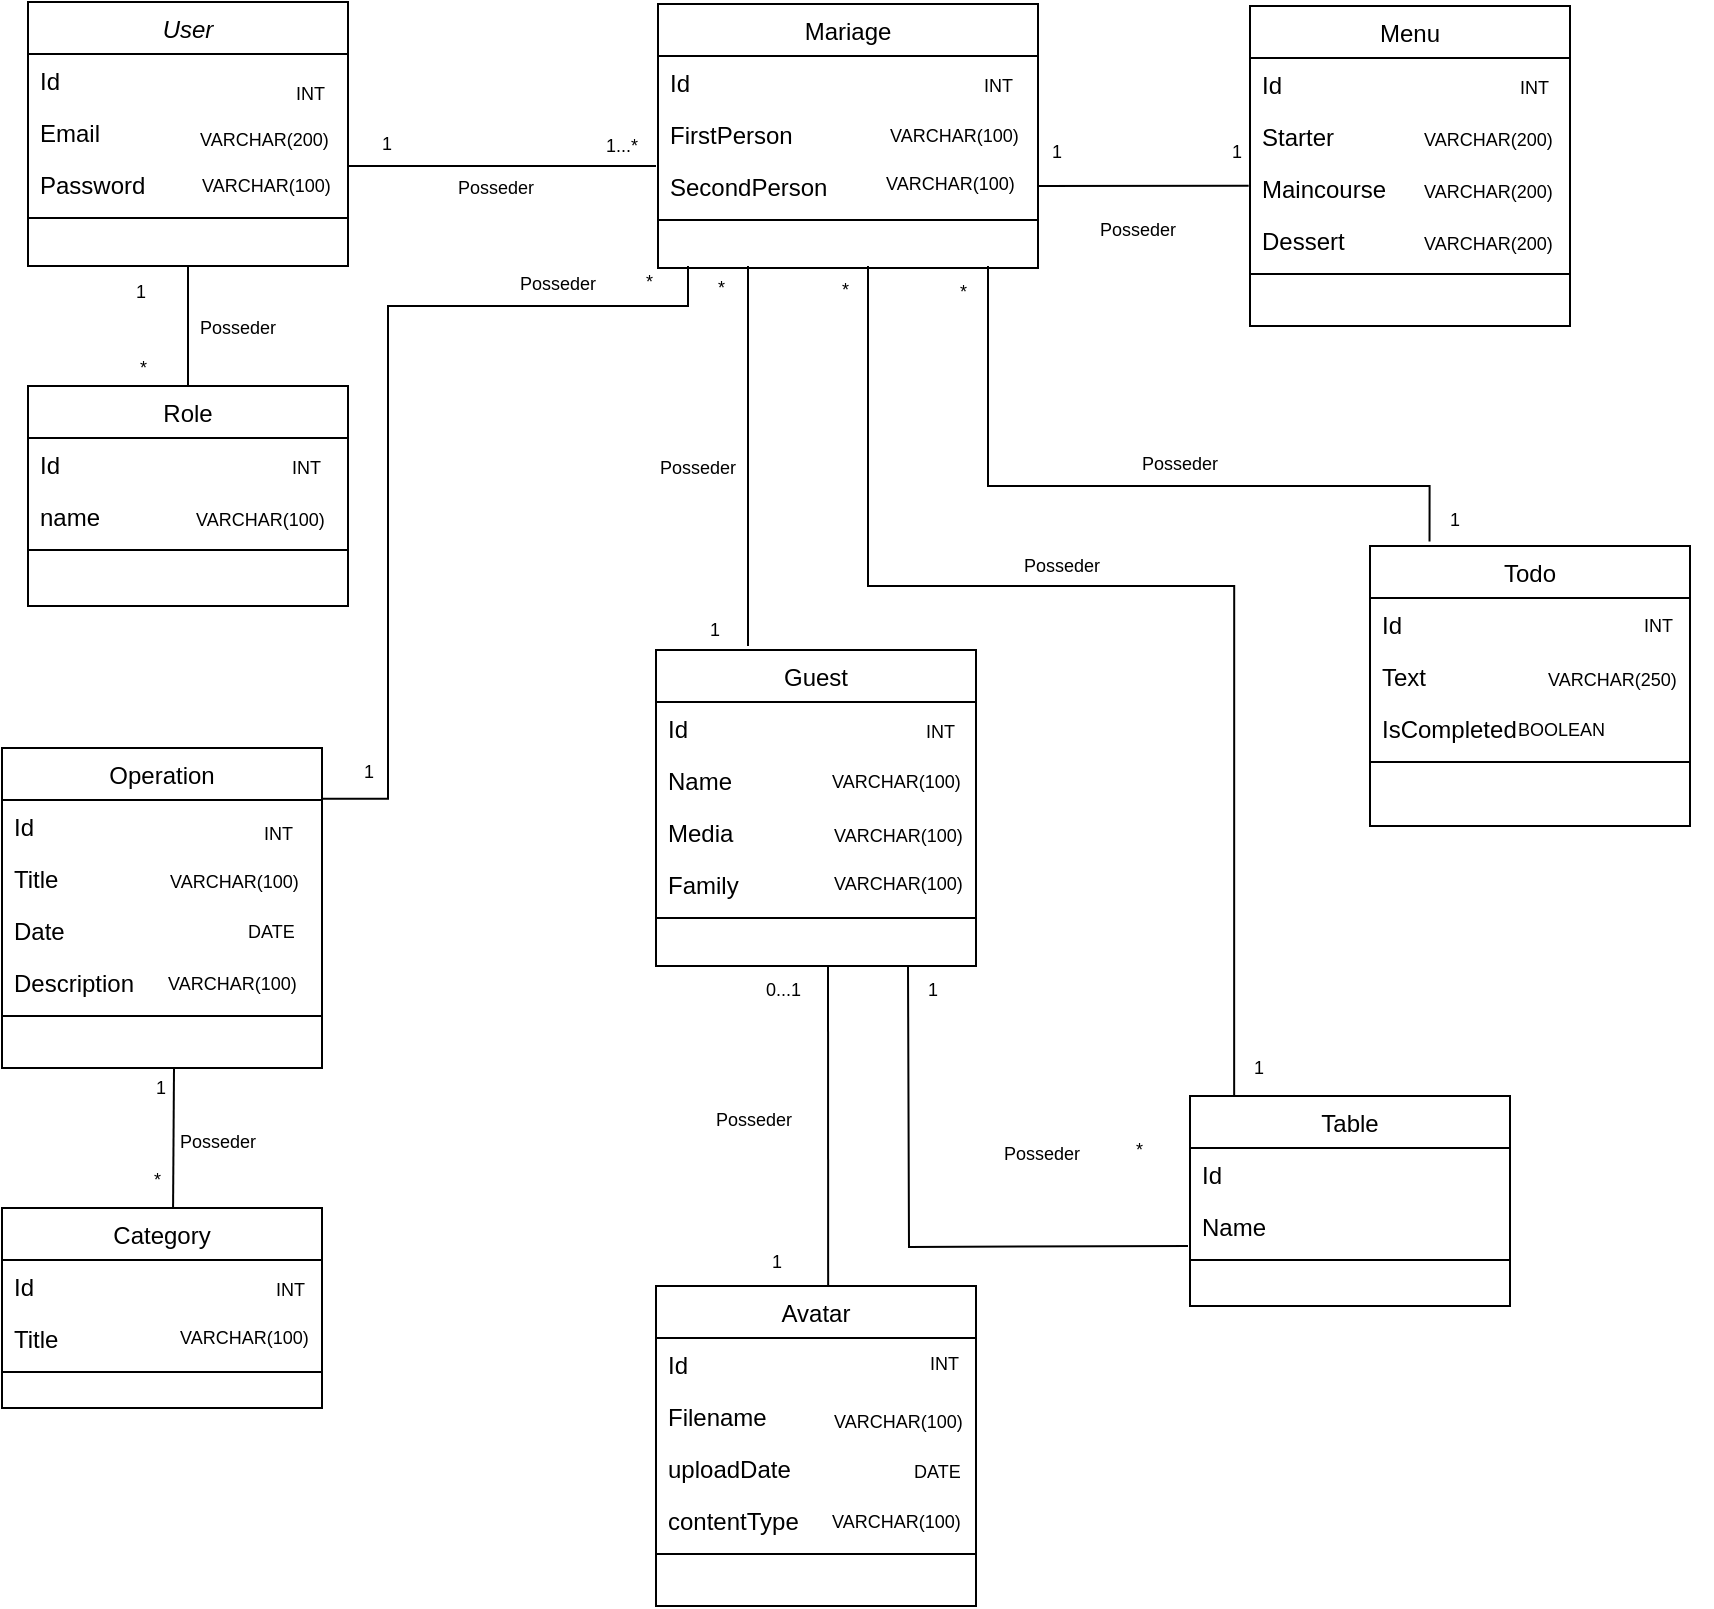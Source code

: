 <mxfile version="20.1.1" type="github"><diagram id="C5RBs43oDa-KdzZeNtuy" name="Page-1"><mxGraphModel dx="1261" dy="785" grid="1" gridSize="10" guides="1" tooltips="1" connect="1" arrows="1" fold="1" page="1" pageScale="1" pageWidth="827" pageHeight="1169" math="0" shadow="0"><root><mxCell id="WIyWlLk6GJQsqaUBKTNV-0"/><mxCell id="WIyWlLk6GJQsqaUBKTNV-1" parent="WIyWlLk6GJQsqaUBKTNV-0"/><mxCell id="zkfFHV4jXpPFQw0GAbJ--0" value="User" style="swimlane;fontStyle=2;align=center;verticalAlign=top;childLayout=stackLayout;horizontal=1;startSize=26;horizontalStack=0;resizeParent=1;resizeLast=0;collapsible=1;marginBottom=0;rounded=0;shadow=0;strokeWidth=1;" parent="WIyWlLk6GJQsqaUBKTNV-1" vertex="1"><mxGeometry x="60" y="38" width="160" height="132" as="geometry"><mxRectangle x="230" y="140" width="160" height="26" as="alternateBounds"/></mxGeometry></mxCell><mxCell id="zkfFHV4jXpPFQw0GAbJ--1" value="Id" style="text;align=left;verticalAlign=top;spacingLeft=4;spacingRight=4;overflow=hidden;rotatable=0;points=[[0,0.5],[1,0.5]];portConstraint=eastwest;" parent="zkfFHV4jXpPFQw0GAbJ--0" vertex="1"><mxGeometry y="26" width="160" height="26" as="geometry"/></mxCell><mxCell id="zkfFHV4jXpPFQw0GAbJ--3" value="Email" style="text;align=left;verticalAlign=top;spacingLeft=4;spacingRight=4;overflow=hidden;rotatable=0;points=[[0,0.5],[1,0.5]];portConstraint=eastwest;rounded=0;shadow=0;html=0;" parent="zkfFHV4jXpPFQw0GAbJ--0" vertex="1"><mxGeometry y="52" width="160" height="26" as="geometry"/></mxCell><mxCell id="zkfFHV4jXpPFQw0GAbJ--2" value="Password" style="text;align=left;verticalAlign=top;spacingLeft=4;spacingRight=4;overflow=hidden;rotatable=0;points=[[0,0.5],[1,0.5]];portConstraint=eastwest;rounded=0;shadow=0;html=0;" parent="zkfFHV4jXpPFQw0GAbJ--0" vertex="1"><mxGeometry y="78" width="160" height="26" as="geometry"/></mxCell><mxCell id="zkfFHV4jXpPFQw0GAbJ--4" value="" style="line;html=1;strokeWidth=1;align=left;verticalAlign=middle;spacingTop=-1;spacingLeft=3;spacingRight=3;rotatable=0;labelPosition=right;points=[];portConstraint=eastwest;" parent="zkfFHV4jXpPFQw0GAbJ--0" vertex="1"><mxGeometry y="104" width="160" height="8" as="geometry"/></mxCell><mxCell id="zkfFHV4jXpPFQw0GAbJ--17" value="Mariage" style="swimlane;fontStyle=0;align=center;verticalAlign=top;childLayout=stackLayout;horizontal=1;startSize=26;horizontalStack=0;resizeParent=1;resizeLast=0;collapsible=1;marginBottom=0;rounded=0;shadow=0;strokeWidth=1;" parent="WIyWlLk6GJQsqaUBKTNV-1" vertex="1"><mxGeometry x="375" y="39" width="190" height="132" as="geometry"><mxRectangle x="550" y="140" width="160" height="26" as="alternateBounds"/></mxGeometry></mxCell><mxCell id="zkfFHV4jXpPFQw0GAbJ--18" value="Id" style="text;align=left;verticalAlign=top;spacingLeft=4;spacingRight=4;overflow=hidden;rotatable=0;points=[[0,0.5],[1,0.5]];portConstraint=eastwest;" parent="zkfFHV4jXpPFQw0GAbJ--17" vertex="1"><mxGeometry y="26" width="190" height="26" as="geometry"/></mxCell><mxCell id="zkfFHV4jXpPFQw0GAbJ--19" value="FirstPerson" style="text;align=left;verticalAlign=top;spacingLeft=4;spacingRight=4;overflow=hidden;rotatable=0;points=[[0,0.5],[1,0.5]];portConstraint=eastwest;rounded=0;shadow=0;html=0;" parent="zkfFHV4jXpPFQw0GAbJ--17" vertex="1"><mxGeometry y="52" width="190" height="26" as="geometry"/></mxCell><mxCell id="zkfFHV4jXpPFQw0GAbJ--20" value="SecondPerson" style="text;align=left;verticalAlign=top;spacingLeft=4;spacingRight=4;overflow=hidden;rotatable=0;points=[[0,0.5],[1,0.5]];portConstraint=eastwest;rounded=0;shadow=0;html=0;" parent="zkfFHV4jXpPFQw0GAbJ--17" vertex="1"><mxGeometry y="78" width="190" height="26" as="geometry"/></mxCell><mxCell id="zkfFHV4jXpPFQw0GAbJ--23" value="" style="line;html=1;strokeWidth=1;align=left;verticalAlign=middle;spacingTop=-1;spacingLeft=3;spacingRight=3;rotatable=0;labelPosition=right;points=[];portConstraint=eastwest;" parent="zkfFHV4jXpPFQw0GAbJ--17" vertex="1"><mxGeometry y="104" width="190" height="8" as="geometry"/></mxCell><mxCell id="OFMicxtbjfxa83ZB9_QZ-11" value="Menu" style="swimlane;fontStyle=0;align=center;verticalAlign=top;childLayout=stackLayout;horizontal=1;startSize=26;horizontalStack=0;resizeParent=1;resizeLast=0;collapsible=1;marginBottom=0;rounded=0;shadow=0;strokeWidth=1;" parent="WIyWlLk6GJQsqaUBKTNV-1" vertex="1"><mxGeometry x="671" y="40" width="160" height="160" as="geometry"><mxRectangle x="550" y="140" width="160" height="26" as="alternateBounds"/></mxGeometry></mxCell><mxCell id="OFMicxtbjfxa83ZB9_QZ-12" value="Id" style="text;align=left;verticalAlign=top;spacingLeft=4;spacingRight=4;overflow=hidden;rotatable=0;points=[[0,0.5],[1,0.5]];portConstraint=eastwest;" parent="OFMicxtbjfxa83ZB9_QZ-11" vertex="1"><mxGeometry y="26" width="160" height="26" as="geometry"/></mxCell><mxCell id="OFMicxtbjfxa83ZB9_QZ-13" value="Starter" style="text;align=left;verticalAlign=top;spacingLeft=4;spacingRight=4;overflow=hidden;rotatable=0;points=[[0,0.5],[1,0.5]];portConstraint=eastwest;rounded=0;shadow=0;html=0;" parent="OFMicxtbjfxa83ZB9_QZ-11" vertex="1"><mxGeometry y="52" width="160" height="26" as="geometry"/></mxCell><mxCell id="OFMicxtbjfxa83ZB9_QZ-14" value="Maincourse" style="text;align=left;verticalAlign=top;spacingLeft=4;spacingRight=4;overflow=hidden;rotatable=0;points=[[0,0.5],[1,0.5]];portConstraint=eastwest;rounded=0;shadow=0;html=0;" parent="OFMicxtbjfxa83ZB9_QZ-11" vertex="1"><mxGeometry y="78" width="160" height="26" as="geometry"/></mxCell><mxCell id="OFMicxtbjfxa83ZB9_QZ-18" value="Dessert" style="text;align=left;verticalAlign=top;spacingLeft=4;spacingRight=4;overflow=hidden;rotatable=0;points=[[0,0.5],[1,0.5]];portConstraint=eastwest;rounded=0;shadow=0;html=0;" parent="OFMicxtbjfxa83ZB9_QZ-11" vertex="1"><mxGeometry y="104" width="160" height="26" as="geometry"/></mxCell><mxCell id="OFMicxtbjfxa83ZB9_QZ-15" value="" style="line;html=1;strokeWidth=1;align=left;verticalAlign=middle;spacingTop=-1;spacingLeft=3;spacingRight=3;rotatable=0;labelPosition=right;points=[];portConstraint=eastwest;" parent="OFMicxtbjfxa83ZB9_QZ-11" vertex="1"><mxGeometry y="130" width="160" height="8" as="geometry"/></mxCell><mxCell id="OFMicxtbjfxa83ZB9_QZ-20" value="Guest" style="swimlane;fontStyle=0;align=center;verticalAlign=top;childLayout=stackLayout;horizontal=1;startSize=26;horizontalStack=0;resizeParent=1;resizeLast=0;collapsible=1;marginBottom=0;rounded=0;shadow=0;strokeWidth=1;" parent="WIyWlLk6GJQsqaUBKTNV-1" vertex="1"><mxGeometry x="374" y="362" width="160" height="158" as="geometry"><mxRectangle x="550" y="140" width="160" height="26" as="alternateBounds"/></mxGeometry></mxCell><mxCell id="OFMicxtbjfxa83ZB9_QZ-21" value="Id" style="text;align=left;verticalAlign=top;spacingLeft=4;spacingRight=4;overflow=hidden;rotatable=0;points=[[0,0.5],[1,0.5]];portConstraint=eastwest;" parent="OFMicxtbjfxa83ZB9_QZ-20" vertex="1"><mxGeometry y="26" width="160" height="26" as="geometry"/></mxCell><mxCell id="OFMicxtbjfxa83ZB9_QZ-22" value="Name" style="text;align=left;verticalAlign=top;spacingLeft=4;spacingRight=4;overflow=hidden;rotatable=0;points=[[0,0.5],[1,0.5]];portConstraint=eastwest;rounded=0;shadow=0;html=0;" parent="OFMicxtbjfxa83ZB9_QZ-20" vertex="1"><mxGeometry y="52" width="160" height="26" as="geometry"/></mxCell><mxCell id="OFMicxtbjfxa83ZB9_QZ-23" value="Media" style="text;align=left;verticalAlign=top;spacingLeft=4;spacingRight=4;overflow=hidden;rotatable=0;points=[[0,0.5],[1,0.5]];portConstraint=eastwest;rounded=0;shadow=0;html=0;" parent="OFMicxtbjfxa83ZB9_QZ-20" vertex="1"><mxGeometry y="78" width="160" height="26" as="geometry"/></mxCell><mxCell id="OFMicxtbjfxa83ZB9_QZ-27" value="Family" style="text;align=left;verticalAlign=top;spacingLeft=4;spacingRight=4;overflow=hidden;rotatable=0;points=[[0,0.5],[1,0.5]];portConstraint=eastwest;rounded=0;shadow=0;html=0;" parent="OFMicxtbjfxa83ZB9_QZ-20" vertex="1"><mxGeometry y="104" width="160" height="26" as="geometry"/></mxCell><mxCell id="OFMicxtbjfxa83ZB9_QZ-24" value="" style="line;html=1;strokeWidth=1;align=left;verticalAlign=middle;spacingTop=-1;spacingLeft=3;spacingRight=3;rotatable=0;labelPosition=right;points=[];portConstraint=eastwest;" parent="OFMicxtbjfxa83ZB9_QZ-20" vertex="1"><mxGeometry y="130" width="160" height="8" as="geometry"/></mxCell><mxCell id="OFMicxtbjfxa83ZB9_QZ-31" value="Table" style="swimlane;fontStyle=0;align=center;verticalAlign=top;childLayout=stackLayout;horizontal=1;startSize=26;horizontalStack=0;resizeParent=1;resizeLast=0;collapsible=1;marginBottom=0;rounded=0;shadow=0;strokeWidth=1;" parent="WIyWlLk6GJQsqaUBKTNV-1" vertex="1"><mxGeometry x="641" y="585" width="160" height="105" as="geometry"><mxRectangle x="550" y="140" width="160" height="26" as="alternateBounds"/></mxGeometry></mxCell><mxCell id="OFMicxtbjfxa83ZB9_QZ-32" value="Id" style="text;align=left;verticalAlign=top;spacingLeft=4;spacingRight=4;overflow=hidden;rotatable=0;points=[[0,0.5],[1,0.5]];portConstraint=eastwest;" parent="OFMicxtbjfxa83ZB9_QZ-31" vertex="1"><mxGeometry y="26" width="160" height="26" as="geometry"/></mxCell><mxCell id="OFMicxtbjfxa83ZB9_QZ-33" value="Name" style="text;align=left;verticalAlign=top;spacingLeft=4;spacingRight=4;overflow=hidden;rotatable=0;points=[[0,0.5],[1,0.5]];portConstraint=eastwest;rounded=0;shadow=0;html=0;" parent="OFMicxtbjfxa83ZB9_QZ-31" vertex="1"><mxGeometry y="52" width="160" height="26" as="geometry"/></mxCell><mxCell id="OFMicxtbjfxa83ZB9_QZ-35" value="" style="line;html=1;strokeWidth=1;align=left;verticalAlign=middle;spacingTop=-1;spacingLeft=3;spacingRight=3;rotatable=0;labelPosition=right;points=[];portConstraint=eastwest;" parent="OFMicxtbjfxa83ZB9_QZ-31" vertex="1"><mxGeometry y="78" width="160" height="8" as="geometry"/></mxCell><mxCell id="OFMicxtbjfxa83ZB9_QZ-50" value="Operation" style="swimlane;fontStyle=0;align=center;verticalAlign=top;childLayout=stackLayout;horizontal=1;startSize=26;horizontalStack=0;resizeParent=1;resizeLast=0;collapsible=1;marginBottom=0;rounded=0;shadow=0;strokeWidth=1;" parent="WIyWlLk6GJQsqaUBKTNV-1" vertex="1"><mxGeometry x="47" y="411" width="160" height="160" as="geometry"><mxRectangle x="550" y="140" width="160" height="26" as="alternateBounds"/></mxGeometry></mxCell><mxCell id="OFMicxtbjfxa83ZB9_QZ-51" value="Id" style="text;align=left;verticalAlign=top;spacingLeft=4;spacingRight=4;overflow=hidden;rotatable=0;points=[[0,0.5],[1,0.5]];portConstraint=eastwest;" parent="OFMicxtbjfxa83ZB9_QZ-50" vertex="1"><mxGeometry y="26" width="160" height="26" as="geometry"/></mxCell><mxCell id="OFMicxtbjfxa83ZB9_QZ-52" value="Title" style="text;align=left;verticalAlign=top;spacingLeft=4;spacingRight=4;overflow=hidden;rotatable=0;points=[[0,0.5],[1,0.5]];portConstraint=eastwest;rounded=0;shadow=0;html=0;" parent="OFMicxtbjfxa83ZB9_QZ-50" vertex="1"><mxGeometry y="52" width="160" height="26" as="geometry"/></mxCell><mxCell id="OFMicxtbjfxa83ZB9_QZ-58" value="Date" style="text;align=left;verticalAlign=top;spacingLeft=4;spacingRight=4;overflow=hidden;rotatable=0;points=[[0,0.5],[1,0.5]];portConstraint=eastwest;rounded=0;shadow=0;html=0;" parent="OFMicxtbjfxa83ZB9_QZ-50" vertex="1"><mxGeometry y="78" width="160" height="26" as="geometry"/></mxCell><mxCell id="OFMicxtbjfxa83ZB9_QZ-59" value="Description" style="text;align=left;verticalAlign=top;spacingLeft=4;spacingRight=4;overflow=hidden;rotatable=0;points=[[0,0.5],[1,0.5]];portConstraint=eastwest;rounded=0;shadow=0;html=0;" parent="OFMicxtbjfxa83ZB9_QZ-50" vertex="1"><mxGeometry y="104" width="160" height="26" as="geometry"/></mxCell><mxCell id="OFMicxtbjfxa83ZB9_QZ-53" value="" style="line;html=1;strokeWidth=1;align=left;verticalAlign=middle;spacingTop=-1;spacingLeft=3;spacingRight=3;rotatable=0;labelPosition=right;points=[];portConstraint=eastwest;" parent="OFMicxtbjfxa83ZB9_QZ-50" vertex="1"><mxGeometry y="130" width="160" height="8" as="geometry"/></mxCell><mxCell id="OFMicxtbjfxa83ZB9_QZ-60" value="Avatar" style="swimlane;fontStyle=0;align=center;verticalAlign=top;childLayout=stackLayout;horizontal=1;startSize=26;horizontalStack=0;resizeParent=1;resizeLast=0;collapsible=1;marginBottom=0;rounded=0;shadow=0;strokeWidth=1;" parent="WIyWlLk6GJQsqaUBKTNV-1" vertex="1"><mxGeometry x="374" y="680" width="160" height="160" as="geometry"><mxRectangle x="550" y="140" width="160" height="26" as="alternateBounds"/></mxGeometry></mxCell><mxCell id="OFMicxtbjfxa83ZB9_QZ-61" value="Id" style="text;align=left;verticalAlign=top;spacingLeft=4;spacingRight=4;overflow=hidden;rotatable=0;points=[[0,0.5],[1,0.5]];portConstraint=eastwest;" parent="OFMicxtbjfxa83ZB9_QZ-60" vertex="1"><mxGeometry y="26" width="160" height="26" as="geometry"/></mxCell><mxCell id="OFMicxtbjfxa83ZB9_QZ-71" value="Filename" style="text;align=left;verticalAlign=top;spacingLeft=4;spacingRight=4;overflow=hidden;rotatable=0;points=[[0,0.5],[1,0.5]];portConstraint=eastwest;rounded=0;shadow=0;html=0;" parent="OFMicxtbjfxa83ZB9_QZ-60" vertex="1"><mxGeometry y="52" width="160" height="26" as="geometry"/></mxCell><mxCell id="OFMicxtbjfxa83ZB9_QZ-64" value="uploadDate" style="text;align=left;verticalAlign=top;spacingLeft=4;spacingRight=4;overflow=hidden;rotatable=0;points=[[0,0.5],[1,0.5]];portConstraint=eastwest;rounded=0;shadow=0;html=0;" parent="OFMicxtbjfxa83ZB9_QZ-60" vertex="1"><mxGeometry y="78" width="160" height="26" as="geometry"/></mxCell><mxCell id="OFMicxtbjfxa83ZB9_QZ-72" value="contentType" style="text;align=left;verticalAlign=top;spacingLeft=4;spacingRight=4;overflow=hidden;rotatable=0;points=[[0,0.5],[1,0.5]];portConstraint=eastwest;rounded=0;shadow=0;html=0;" parent="OFMicxtbjfxa83ZB9_QZ-60" vertex="1"><mxGeometry y="104" width="160" height="26" as="geometry"/></mxCell><mxCell id="OFMicxtbjfxa83ZB9_QZ-65" value="" style="line;html=1;strokeWidth=1;align=left;verticalAlign=middle;spacingTop=-1;spacingLeft=3;spacingRight=3;rotatable=0;labelPosition=right;points=[];portConstraint=eastwest;" parent="OFMicxtbjfxa83ZB9_QZ-60" vertex="1"><mxGeometry y="130" width="160" height="8" as="geometry"/></mxCell><mxCell id="OFMicxtbjfxa83ZB9_QZ-73" value="Todo" style="swimlane;fontStyle=0;align=center;verticalAlign=top;childLayout=stackLayout;horizontal=1;startSize=26;horizontalStack=0;resizeParent=1;resizeLast=0;collapsible=1;marginBottom=0;rounded=0;shadow=0;strokeWidth=1;" parent="WIyWlLk6GJQsqaUBKTNV-1" vertex="1"><mxGeometry x="731" y="310" width="160" height="140" as="geometry"><mxRectangle x="550" y="140" width="160" height="26" as="alternateBounds"/></mxGeometry></mxCell><mxCell id="OFMicxtbjfxa83ZB9_QZ-74" value="Id" style="text;align=left;verticalAlign=top;spacingLeft=4;spacingRight=4;overflow=hidden;rotatable=0;points=[[0,0.5],[1,0.5]];portConstraint=eastwest;" parent="OFMicxtbjfxa83ZB9_QZ-73" vertex="1"><mxGeometry y="26" width="160" height="26" as="geometry"/></mxCell><mxCell id="OFMicxtbjfxa83ZB9_QZ-75" value="Text" style="text;align=left;verticalAlign=top;spacingLeft=4;spacingRight=4;overflow=hidden;rotatable=0;points=[[0,0.5],[1,0.5]];portConstraint=eastwest;rounded=0;shadow=0;html=0;" parent="OFMicxtbjfxa83ZB9_QZ-73" vertex="1"><mxGeometry y="52" width="160" height="26" as="geometry"/></mxCell><mxCell id="OFMicxtbjfxa83ZB9_QZ-76" value="IsCompleted" style="text;align=left;verticalAlign=top;spacingLeft=4;spacingRight=4;overflow=hidden;rotatable=0;points=[[0,0.5],[1,0.5]];portConstraint=eastwest;rounded=0;shadow=0;html=0;" parent="OFMicxtbjfxa83ZB9_QZ-73" vertex="1"><mxGeometry y="78" width="160" height="26" as="geometry"/></mxCell><mxCell id="OFMicxtbjfxa83ZB9_QZ-77" value="" style="line;html=1;strokeWidth=1;align=left;verticalAlign=middle;spacingTop=-1;spacingLeft=3;spacingRight=3;rotatable=0;labelPosition=right;points=[];portConstraint=eastwest;" parent="OFMicxtbjfxa83ZB9_QZ-73" vertex="1"><mxGeometry y="104" width="160" height="8" as="geometry"/></mxCell><mxCell id="H_e6wIV0enPii67nV4Vg-0" value="Role" style="swimlane;fontStyle=0;align=center;verticalAlign=top;childLayout=stackLayout;horizontal=1;startSize=26;horizontalStack=0;resizeParent=1;resizeLast=0;collapsible=1;marginBottom=0;rounded=0;shadow=0;strokeWidth=1;" parent="WIyWlLk6GJQsqaUBKTNV-1" vertex="1"><mxGeometry x="60" y="230" width="160" height="110" as="geometry"><mxRectangle x="550" y="140" width="160" height="26" as="alternateBounds"/></mxGeometry></mxCell><mxCell id="H_e6wIV0enPii67nV4Vg-1" value="Id" style="text;align=left;verticalAlign=top;spacingLeft=4;spacingRight=4;overflow=hidden;rotatable=0;points=[[0,0.5],[1,0.5]];portConstraint=eastwest;" parent="H_e6wIV0enPii67nV4Vg-0" vertex="1"><mxGeometry y="26" width="160" height="26" as="geometry"/></mxCell><mxCell id="H_e6wIV0enPii67nV4Vg-2" value="name" style="text;align=left;verticalAlign=top;spacingLeft=4;spacingRight=4;overflow=hidden;rotatable=0;points=[[0,0.5],[1,0.5]];portConstraint=eastwest;rounded=0;shadow=0;html=0;" parent="H_e6wIV0enPii67nV4Vg-0" vertex="1"><mxGeometry y="52" width="160" height="26" as="geometry"/></mxCell><mxCell id="H_e6wIV0enPii67nV4Vg-3" value="" style="line;html=1;strokeWidth=1;align=left;verticalAlign=middle;spacingTop=-1;spacingLeft=3;spacingRight=3;rotatable=0;labelPosition=right;points=[];portConstraint=eastwest;" parent="H_e6wIV0enPii67nV4Vg-0" vertex="1"><mxGeometry y="78" width="160" height="8" as="geometry"/></mxCell><mxCell id="H_e6wIV0enPii67nV4Vg-5" value="INT" style="text;align=left;verticalAlign=top;spacingLeft=4;spacingRight=4;overflow=hidden;rotatable=0;points=[[0,0.5],[1,0.5]];portConstraint=eastwest;fontSize=9;" parent="WIyWlLk6GJQsqaUBKTNV-1" vertex="1"><mxGeometry x="188" y="72" width="32" height="26" as="geometry"/></mxCell><mxCell id="H_e6wIV0enPii67nV4Vg-6" value="VARCHAR(200)" style="text;align=left;verticalAlign=top;spacingLeft=4;spacingRight=4;overflow=hidden;rotatable=0;points=[[0,0.5],[1,0.5]];portConstraint=eastwest;fontSize=9;" parent="WIyWlLk6GJQsqaUBKTNV-1" vertex="1"><mxGeometry x="140" y="95" width="88" height="26" as="geometry"/></mxCell><mxCell id="H_e6wIV0enPii67nV4Vg-7" value="VARCHAR(100)" style="text;align=left;verticalAlign=top;spacingLeft=4;spacingRight=4;overflow=hidden;rotatable=0;points=[[0,0.5],[1,0.5]];portConstraint=eastwest;fontSize=9;" parent="WIyWlLk6GJQsqaUBKTNV-1" vertex="1"><mxGeometry x="141" y="118" width="79" height="26" as="geometry"/></mxCell><mxCell id="H_e6wIV0enPii67nV4Vg-8" value="VARCHAR(100)" style="text;align=left;verticalAlign=top;spacingLeft=4;spacingRight=4;overflow=hidden;rotatable=0;points=[[0,0.5],[1,0.5]];portConstraint=eastwest;fontSize=9;" parent="WIyWlLk6GJQsqaUBKTNV-1" vertex="1"><mxGeometry x="485" y="93" width="88" height="26" as="geometry"/></mxCell><mxCell id="H_e6wIV0enPii67nV4Vg-9" value="VARCHAR(100)" style="text;align=left;verticalAlign=top;spacingLeft=4;spacingRight=4;overflow=hidden;rotatable=0;points=[[0,0.5],[1,0.5]];portConstraint=eastwest;fontSize=9;" parent="WIyWlLk6GJQsqaUBKTNV-1" vertex="1"><mxGeometry x="483" y="117" width="77" height="26" as="geometry"/></mxCell><mxCell id="H_e6wIV0enPii67nV4Vg-10" value="VARCHAR(200)" style="text;align=left;verticalAlign=top;spacingLeft=4;spacingRight=4;overflow=hidden;rotatable=0;points=[[0,0.5],[1,0.5]];portConstraint=eastwest;fontSize=9;" parent="WIyWlLk6GJQsqaUBKTNV-1" vertex="1"><mxGeometry x="752" y="95" width="88" height="26" as="geometry"/></mxCell><mxCell id="H_e6wIV0enPii67nV4Vg-11" value="VARCHAR(200)" style="text;align=left;verticalAlign=top;spacingLeft=4;spacingRight=4;overflow=hidden;rotatable=0;points=[[0,0.5],[1,0.5]];portConstraint=eastwest;fontSize=9;" parent="WIyWlLk6GJQsqaUBKTNV-1" vertex="1"><mxGeometry x="752" y="121" width="88" height="26" as="geometry"/></mxCell><mxCell id="H_e6wIV0enPii67nV4Vg-12" value="VARCHAR(200)" style="text;align=left;verticalAlign=top;spacingLeft=4;spacingRight=4;overflow=hidden;rotatable=0;points=[[0,0.5],[1,0.5]];portConstraint=eastwest;fontSize=9;" parent="WIyWlLk6GJQsqaUBKTNV-1" vertex="1"><mxGeometry x="752" y="147" width="88" height="26" as="geometry"/></mxCell><mxCell id="H_e6wIV0enPii67nV4Vg-13" value="INT" style="text;align=left;verticalAlign=top;spacingLeft=4;spacingRight=4;overflow=hidden;rotatable=0;points=[[0,0.5],[1,0.5]];portConstraint=eastwest;fontSize=9;" parent="WIyWlLk6GJQsqaUBKTNV-1" vertex="1"><mxGeometry x="532" y="68" width="32" height="26" as="geometry"/></mxCell><mxCell id="H_e6wIV0enPii67nV4Vg-14" value="INT" style="text;align=left;verticalAlign=top;spacingLeft=4;spacingRight=4;overflow=hidden;rotatable=0;points=[[0,0.5],[1,0.5]];portConstraint=eastwest;fontSize=9;" parent="WIyWlLk6GJQsqaUBKTNV-1" vertex="1"><mxGeometry x="800" y="69" width="32" height="26" as="geometry"/></mxCell><mxCell id="H_e6wIV0enPii67nV4Vg-15" value="INT" style="text;align=left;verticalAlign=top;spacingLeft=4;spacingRight=4;overflow=hidden;rotatable=0;points=[[0,0.5],[1,0.5]];portConstraint=eastwest;fontSize=9;" parent="WIyWlLk6GJQsqaUBKTNV-1" vertex="1"><mxGeometry x="186" y="259" width="32" height="26" as="geometry"/></mxCell><mxCell id="H_e6wIV0enPii67nV4Vg-16" value="VARCHAR(100)" style="text;align=left;verticalAlign=top;spacingLeft=4;spacingRight=4;overflow=hidden;rotatable=0;points=[[0,0.5],[1,0.5]];portConstraint=eastwest;fontSize=9;" parent="WIyWlLk6GJQsqaUBKTNV-1" vertex="1"><mxGeometry x="138" y="285" width="88" height="26" as="geometry"/></mxCell><mxCell id="H_e6wIV0enPii67nV4Vg-19" value="INT" style="text;align=left;verticalAlign=top;spacingLeft=4;spacingRight=4;overflow=hidden;rotatable=0;points=[[0,0.5],[1,0.5]];portConstraint=eastwest;fontSize=9;" parent="WIyWlLk6GJQsqaUBKTNV-1" vertex="1"><mxGeometry x="503" y="391" width="32" height="26" as="geometry"/></mxCell><mxCell id="H_e6wIV0enPii67nV4Vg-20" value="VARCHAR(100)" style="text;align=left;verticalAlign=top;spacingLeft=4;spacingRight=4;overflow=hidden;rotatable=0;points=[[0,0.5],[1,0.5]];portConstraint=eastwest;fontSize=9;" parent="WIyWlLk6GJQsqaUBKTNV-1" vertex="1"><mxGeometry x="456" y="416" width="88" height="26" as="geometry"/></mxCell><mxCell id="H_e6wIV0enPii67nV4Vg-21" value="VARCHAR(100)" style="text;align=left;verticalAlign=top;spacingLeft=4;spacingRight=4;overflow=hidden;rotatable=0;points=[[0,0.5],[1,0.5]];portConstraint=eastwest;fontSize=9;" parent="WIyWlLk6GJQsqaUBKTNV-1" vertex="1"><mxGeometry x="457" y="443" width="88" height="26" as="geometry"/></mxCell><mxCell id="H_e6wIV0enPii67nV4Vg-22" value="VARCHAR(100)" style="text;align=left;verticalAlign=top;spacingLeft=4;spacingRight=4;overflow=hidden;rotatable=0;points=[[0,0.5],[1,0.5]];portConstraint=eastwest;fontSize=9;" parent="WIyWlLk6GJQsqaUBKTNV-1" vertex="1"><mxGeometry x="457" y="467" width="88" height="26" as="geometry"/></mxCell><mxCell id="H_e6wIV0enPii67nV4Vg-23" value="INT" style="text;align=left;verticalAlign=top;spacingLeft=4;spacingRight=4;overflow=hidden;rotatable=0;points=[[0,0.5],[1,0.5]];portConstraint=eastwest;fontSize=9;" parent="WIyWlLk6GJQsqaUBKTNV-1" vertex="1"><mxGeometry x="862" y="338" width="32" height="26" as="geometry"/></mxCell><mxCell id="H_e6wIV0enPii67nV4Vg-24" value="VARCHAR(250)" style="text;align=left;verticalAlign=top;spacingLeft=4;spacingRight=4;overflow=hidden;rotatable=0;points=[[0,0.5],[1,0.5]];portConstraint=eastwest;fontSize=9;" parent="WIyWlLk6GJQsqaUBKTNV-1" vertex="1"><mxGeometry x="814" y="365" width="88" height="26" as="geometry"/></mxCell><mxCell id="H_e6wIV0enPii67nV4Vg-25" value="BOOLEAN" style="text;align=left;verticalAlign=top;spacingLeft=4;spacingRight=4;overflow=hidden;rotatable=0;points=[[0,0.5],[1,0.5]];portConstraint=eastwest;fontSize=9;" parent="WIyWlLk6GJQsqaUBKTNV-1" vertex="1"><mxGeometry x="799" y="390" width="88" height="26" as="geometry"/></mxCell><mxCell id="H_e6wIV0enPii67nV4Vg-26" value="INT" style="text;align=left;verticalAlign=top;spacingLeft=4;spacingRight=4;overflow=hidden;rotatable=0;points=[[0,0.5],[1,0.5]];portConstraint=eastwest;fontSize=9;" parent="WIyWlLk6GJQsqaUBKTNV-1" vertex="1"><mxGeometry x="172" y="442" width="32" height="26" as="geometry"/></mxCell><mxCell id="H_e6wIV0enPii67nV4Vg-27" value="VARCHAR(100)" style="text;align=left;verticalAlign=top;spacingLeft=4;spacingRight=4;overflow=hidden;rotatable=0;points=[[0,0.5],[1,0.5]];portConstraint=eastwest;fontSize=9;" parent="WIyWlLk6GJQsqaUBKTNV-1" vertex="1"><mxGeometry x="125" y="466" width="88" height="26" as="geometry"/></mxCell><mxCell id="H_e6wIV0enPii67nV4Vg-29" value="DATE" style="text;align=left;verticalAlign=top;spacingLeft=4;spacingRight=4;overflow=hidden;rotatable=0;points=[[0,0.5],[1,0.5]];portConstraint=eastwest;fontSize=9;" parent="WIyWlLk6GJQsqaUBKTNV-1" vertex="1"><mxGeometry x="164" y="491" width="39" height="26" as="geometry"/></mxCell><mxCell id="H_e6wIV0enPii67nV4Vg-30" value="VARCHAR(100)" style="text;align=left;verticalAlign=top;spacingLeft=4;spacingRight=4;overflow=hidden;rotatable=0;points=[[0,0.5],[1,0.5]];portConstraint=eastwest;fontSize=9;" parent="WIyWlLk6GJQsqaUBKTNV-1" vertex="1"><mxGeometry x="124" y="517" width="88" height="26" as="geometry"/></mxCell><mxCell id="H_e6wIV0enPii67nV4Vg-31" value="Category" style="swimlane;fontStyle=0;align=center;verticalAlign=top;childLayout=stackLayout;horizontal=1;startSize=26;horizontalStack=0;resizeParent=1;resizeLast=0;collapsible=1;marginBottom=0;rounded=0;shadow=0;strokeWidth=1;" parent="WIyWlLk6GJQsqaUBKTNV-1" vertex="1"><mxGeometry x="47" y="641" width="160" height="100" as="geometry"><mxRectangle x="550" y="140" width="160" height="26" as="alternateBounds"/></mxGeometry></mxCell><mxCell id="H_e6wIV0enPii67nV4Vg-32" value="Id" style="text;align=left;verticalAlign=top;spacingLeft=4;spacingRight=4;overflow=hidden;rotatable=0;points=[[0,0.5],[1,0.5]];portConstraint=eastwest;" parent="H_e6wIV0enPii67nV4Vg-31" vertex="1"><mxGeometry y="26" width="160" height="26" as="geometry"/></mxCell><mxCell id="H_e6wIV0enPii67nV4Vg-33" value="Title" style="text;align=left;verticalAlign=top;spacingLeft=4;spacingRight=4;overflow=hidden;rotatable=0;points=[[0,0.5],[1,0.5]];portConstraint=eastwest;rounded=0;shadow=0;html=0;" parent="H_e6wIV0enPii67nV4Vg-31" vertex="1"><mxGeometry y="52" width="160" height="26" as="geometry"/></mxCell><mxCell id="H_e6wIV0enPii67nV4Vg-37" value="" style="line;html=1;strokeWidth=1;align=left;verticalAlign=middle;spacingTop=-1;spacingLeft=3;spacingRight=3;rotatable=0;labelPosition=right;points=[];portConstraint=eastwest;" parent="H_e6wIV0enPii67nV4Vg-31" vertex="1"><mxGeometry y="78" width="160" height="8" as="geometry"/></mxCell><mxCell id="H_e6wIV0enPii67nV4Vg-40" value="INT" style="text;align=left;verticalAlign=top;spacingLeft=4;spacingRight=4;overflow=hidden;rotatable=0;points=[[0,0.5],[1,0.5]];portConstraint=eastwest;fontSize=9;" parent="WIyWlLk6GJQsqaUBKTNV-1" vertex="1"><mxGeometry x="178" y="670" width="32" height="26" as="geometry"/></mxCell><mxCell id="H_e6wIV0enPii67nV4Vg-41" value="VARCHAR(100)" style="text;align=left;verticalAlign=top;spacingLeft=4;spacingRight=4;overflow=hidden;rotatable=0;points=[[0,0.5],[1,0.5]];portConstraint=eastwest;fontSize=9;" parent="WIyWlLk6GJQsqaUBKTNV-1" vertex="1"><mxGeometry x="130" y="694" width="88" height="26" as="geometry"/></mxCell><mxCell id="H_e6wIV0enPii67nV4Vg-42" value="INT" style="text;align=left;verticalAlign=top;spacingLeft=4;spacingRight=4;overflow=hidden;rotatable=0;points=[[0,0.5],[1,0.5]];portConstraint=eastwest;fontSize=9;" parent="WIyWlLk6GJQsqaUBKTNV-1" vertex="1"><mxGeometry x="505" y="707" width="32" height="26" as="geometry"/></mxCell><mxCell id="H_e6wIV0enPii67nV4Vg-43" value="VARCHAR(100)" style="text;align=left;verticalAlign=top;spacingLeft=4;spacingRight=4;overflow=hidden;rotatable=0;points=[[0,0.5],[1,0.5]];portConstraint=eastwest;fontSize=9;" parent="WIyWlLk6GJQsqaUBKTNV-1" vertex="1"><mxGeometry x="457" y="736" width="88" height="26" as="geometry"/></mxCell><mxCell id="H_e6wIV0enPii67nV4Vg-44" value="DATE" style="text;align=left;verticalAlign=top;spacingLeft=4;spacingRight=4;overflow=hidden;rotatable=0;points=[[0,0.5],[1,0.5]];portConstraint=eastwest;fontSize=9;" parent="WIyWlLk6GJQsqaUBKTNV-1" vertex="1"><mxGeometry x="497" y="761" width="39" height="26" as="geometry"/></mxCell><mxCell id="H_e6wIV0enPii67nV4Vg-45" value="VARCHAR(100)" style="text;align=left;verticalAlign=top;spacingLeft=4;spacingRight=4;overflow=hidden;rotatable=0;points=[[0,0.5],[1,0.5]];portConstraint=eastwest;fontSize=9;" parent="WIyWlLk6GJQsqaUBKTNV-1" vertex="1"><mxGeometry x="456" y="786" width="88" height="26" as="geometry"/></mxCell><mxCell id="H_e6wIV0enPii67nV4Vg-46" value="1" style="text;align=left;verticalAlign=top;spacingLeft=4;spacingRight=4;overflow=hidden;rotatable=0;points=[[0,0.5],[1,0.5]];portConstraint=eastwest;fontSize=9;" parent="WIyWlLk6GJQsqaUBKTNV-1" vertex="1"><mxGeometry x="231" y="97" width="32" height="26" as="geometry"/></mxCell><mxCell id="H_e6wIV0enPii67nV4Vg-47" value="Posseder" style="text;align=left;verticalAlign=top;spacingLeft=4;spacingRight=4;overflow=hidden;rotatable=0;points=[[0,0.5],[1,0.5]];portConstraint=eastwest;fontSize=9;" parent="WIyWlLk6GJQsqaUBKTNV-1" vertex="1"><mxGeometry x="269" y="119" width="60" height="26" as="geometry"/></mxCell><mxCell id="H_e6wIV0enPii67nV4Vg-49" value="1...*" style="text;align=left;verticalAlign=top;spacingLeft=4;spacingRight=4;overflow=hidden;rotatable=0;points=[[0,0.5],[1,0.5]];portConstraint=eastwest;fontSize=9;" parent="WIyWlLk6GJQsqaUBKTNV-1" vertex="1"><mxGeometry x="343" y="98" width="32" height="26" as="geometry"/></mxCell><mxCell id="H_e6wIV0enPii67nV4Vg-50" value="1" style="text;align=left;verticalAlign=top;spacingLeft=4;spacingRight=4;overflow=hidden;rotatable=0;points=[[0,0.5],[1,0.5]];portConstraint=eastwest;fontSize=9;" parent="WIyWlLk6GJQsqaUBKTNV-1" vertex="1"><mxGeometry x="566" y="101" width="32" height="26" as="geometry"/></mxCell><mxCell id="H_e6wIV0enPii67nV4Vg-51" value="Posseder" style="text;align=left;verticalAlign=top;spacingLeft=4;spacingRight=4;overflow=hidden;rotatable=0;points=[[0,0.5],[1,0.5]];portConstraint=eastwest;fontSize=9;" parent="WIyWlLk6GJQsqaUBKTNV-1" vertex="1"><mxGeometry x="590" y="140" width="50" height="26" as="geometry"/></mxCell><mxCell id="H_e6wIV0enPii67nV4Vg-52" value="1" style="text;align=left;verticalAlign=top;spacingLeft=4;spacingRight=4;overflow=hidden;rotatable=0;points=[[0,0.5],[1,0.5]];portConstraint=eastwest;fontSize=9;" parent="WIyWlLk6GJQsqaUBKTNV-1" vertex="1"><mxGeometry x="656" y="101" width="32" height="26" as="geometry"/></mxCell><mxCell id="H_e6wIV0enPii67nV4Vg-53" value="1" style="text;align=left;verticalAlign=top;spacingLeft=4;spacingRight=4;overflow=hidden;rotatable=0;points=[[0,0.5],[1,0.5]];portConstraint=eastwest;fontSize=9;" parent="WIyWlLk6GJQsqaUBKTNV-1" vertex="1"><mxGeometry x="108" y="171" width="32" height="26" as="geometry"/></mxCell><mxCell id="H_e6wIV0enPii67nV4Vg-55" value="*" style="text;align=left;verticalAlign=top;spacingLeft=4;spacingRight=4;overflow=hidden;rotatable=0;points=[[0,0.5],[1,0.5]];portConstraint=eastwest;fontSize=9;" parent="WIyWlLk6GJQsqaUBKTNV-1" vertex="1"><mxGeometry x="110" y="209" width="32" height="26" as="geometry"/></mxCell><mxCell id="H_e6wIV0enPii67nV4Vg-56" value="Posseder" style="text;align=left;verticalAlign=top;spacingLeft=4;spacingRight=4;overflow=hidden;rotatable=0;points=[[0,0.5],[1,0.5]];portConstraint=eastwest;fontSize=9;" parent="WIyWlLk6GJQsqaUBKTNV-1" vertex="1"><mxGeometry x="140" y="189" width="60" height="26" as="geometry"/></mxCell><mxCell id="H_e6wIV0enPii67nV4Vg-57" value="*" style="text;align=left;verticalAlign=top;spacingLeft=4;spacingRight=4;overflow=hidden;rotatable=0;points=[[0,0.5],[1,0.5]];portConstraint=eastwest;fontSize=9;" parent="WIyWlLk6GJQsqaUBKTNV-1" vertex="1"><mxGeometry x="363" y="166" width="17" height="23" as="geometry"/></mxCell><mxCell id="H_e6wIV0enPii67nV4Vg-58" value="Posseder" style="text;align=left;verticalAlign=top;spacingLeft=4;spacingRight=4;overflow=hidden;rotatable=0;points=[[0,0.5],[1,0.5]];portConstraint=eastwest;fontSize=9;" parent="WIyWlLk6GJQsqaUBKTNV-1" vertex="1"><mxGeometry x="300" y="167" width="60" height="26" as="geometry"/></mxCell><mxCell id="H_e6wIV0enPii67nV4Vg-59" value="1" style="text;align=left;verticalAlign=top;spacingLeft=4;spacingRight=4;overflow=hidden;rotatable=0;points=[[0,0.5],[1,0.5]];portConstraint=eastwest;fontSize=9;" parent="WIyWlLk6GJQsqaUBKTNV-1" vertex="1"><mxGeometry x="222" y="411" width="32" height="26" as="geometry"/></mxCell><mxCell id="H_e6wIV0enPii67nV4Vg-60" value="*" style="text;align=left;verticalAlign=top;spacingLeft=4;spacingRight=4;overflow=hidden;rotatable=0;points=[[0,0.5],[1,0.5]];portConstraint=eastwest;fontSize=9;" parent="WIyWlLk6GJQsqaUBKTNV-1" vertex="1"><mxGeometry x="399" y="169" width="32" height="26" as="geometry"/></mxCell><mxCell id="H_e6wIV0enPii67nV4Vg-61" value="1" style="text;align=left;verticalAlign=top;spacingLeft=4;spacingRight=4;overflow=hidden;rotatable=0;points=[[0,0.5],[1,0.5]];portConstraint=eastwest;fontSize=9;" parent="WIyWlLk6GJQsqaUBKTNV-1" vertex="1"><mxGeometry x="395" y="340" width="32" height="26" as="geometry"/></mxCell><mxCell id="H_e6wIV0enPii67nV4Vg-62" value="Posseder" style="text;align=left;verticalAlign=top;spacingLeft=4;spacingRight=4;overflow=hidden;rotatable=0;points=[[0,0.5],[1,0.5]];portConstraint=eastwest;fontSize=9;direction=south;flipH=1;flipV=1;" parent="WIyWlLk6GJQsqaUBKTNV-1" vertex="1"><mxGeometry x="370" y="259" width="54" height="30" as="geometry"/></mxCell><mxCell id="H_e6wIV0enPii67nV4Vg-65" value="*" style="text;align=left;verticalAlign=top;spacingLeft=4;spacingRight=4;overflow=hidden;rotatable=0;points=[[0,0.5],[1,0.5]];portConstraint=eastwest;fontSize=9;" parent="WIyWlLk6GJQsqaUBKTNV-1" vertex="1"><mxGeometry x="461" y="170" width="32" height="26" as="geometry"/></mxCell><mxCell id="H_e6wIV0enPii67nV4Vg-66" value="Posseder" style="text;align=left;verticalAlign=top;spacingLeft=4;spacingRight=4;overflow=hidden;rotatable=0;points=[[0,0.5],[1,0.5]];portConstraint=eastwest;fontSize=9;direction=south;flipH=1;flipV=1;" parent="WIyWlLk6GJQsqaUBKTNV-1" vertex="1"><mxGeometry x="552" y="308" width="60" height="30" as="geometry"/></mxCell><mxCell id="H_e6wIV0enPii67nV4Vg-67" value="1" style="text;align=left;verticalAlign=top;spacingLeft=4;spacingRight=4;overflow=hidden;rotatable=0;points=[[0,0.5],[1,0.5]];portConstraint=eastwest;fontSize=9;" parent="WIyWlLk6GJQsqaUBKTNV-1" vertex="1"><mxGeometry x="667" y="559" width="32" height="26" as="geometry"/></mxCell><mxCell id="H_e6wIV0enPii67nV4Vg-68" value="*" style="text;align=left;verticalAlign=top;spacingLeft=4;spacingRight=4;overflow=hidden;rotatable=0;points=[[0,0.5],[1,0.5]];portConstraint=eastwest;fontSize=9;" parent="WIyWlLk6GJQsqaUBKTNV-1" vertex="1"><mxGeometry x="520" y="171" width="32" height="26" as="geometry"/></mxCell><mxCell id="H_e6wIV0enPii67nV4Vg-69" value="Posseder" style="text;align=left;verticalAlign=top;spacingLeft=4;spacingRight=4;overflow=hidden;rotatable=0;points=[[0,0.5],[1,0.5]];portConstraint=eastwest;fontSize=9;direction=south;flipH=1;flipV=1;" parent="WIyWlLk6GJQsqaUBKTNV-1" vertex="1"><mxGeometry x="611" y="257" width="60" height="30" as="geometry"/></mxCell><mxCell id="H_e6wIV0enPii67nV4Vg-70" value="1" style="text;align=left;verticalAlign=top;spacingLeft=4;spacingRight=4;overflow=hidden;rotatable=0;points=[[0,0.5],[1,0.5]];portConstraint=eastwest;fontSize=9;" parent="WIyWlLk6GJQsqaUBKTNV-1" vertex="1"><mxGeometry x="765" y="285" width="32" height="26" as="geometry"/></mxCell><mxCell id="H_e6wIV0enPii67nV4Vg-71" value="0...1" style="text;align=left;verticalAlign=top;spacingLeft=4;spacingRight=4;overflow=hidden;rotatable=0;points=[[0,0.5],[1,0.5]];portConstraint=eastwest;fontSize=9;" parent="WIyWlLk6GJQsqaUBKTNV-1" vertex="1"><mxGeometry x="423" y="520" width="32" height="26" as="geometry"/></mxCell><mxCell id="H_e6wIV0enPii67nV4Vg-72" value="1" style="text;align=left;verticalAlign=top;spacingLeft=4;spacingRight=4;overflow=hidden;rotatable=0;points=[[0,0.5],[1,0.5]];portConstraint=eastwest;fontSize=9;" parent="WIyWlLk6GJQsqaUBKTNV-1" vertex="1"><mxGeometry x="426" y="656" width="32" height="26" as="geometry"/></mxCell><mxCell id="H_e6wIV0enPii67nV4Vg-73" value="1" style="text;align=left;verticalAlign=top;spacingLeft=4;spacingRight=4;overflow=hidden;rotatable=0;points=[[0,0.5],[1,0.5]];portConstraint=eastwest;fontSize=9;" parent="WIyWlLk6GJQsqaUBKTNV-1" vertex="1"><mxGeometry x="504" y="520" width="32" height="26" as="geometry"/></mxCell><mxCell id="H_e6wIV0enPii67nV4Vg-74" value="*" style="text;align=left;verticalAlign=top;spacingLeft=4;spacingRight=4;overflow=hidden;rotatable=0;points=[[0,0.5],[1,0.5]];portConstraint=eastwest;fontSize=9;" parent="WIyWlLk6GJQsqaUBKTNV-1" vertex="1"><mxGeometry x="608" y="600" width="32" height="26" as="geometry"/></mxCell><mxCell id="H_e6wIV0enPii67nV4Vg-75" value="1" style="text;align=left;verticalAlign=top;spacingLeft=4;spacingRight=4;overflow=hidden;rotatable=0;points=[[0,0.5],[1,0.5]];portConstraint=eastwest;fontSize=9;" parent="WIyWlLk6GJQsqaUBKTNV-1" vertex="1"><mxGeometry x="118" y="569" width="32" height="26" as="geometry"/></mxCell><mxCell id="H_e6wIV0enPii67nV4Vg-76" value="*" style="text;align=left;verticalAlign=top;spacingLeft=4;spacingRight=4;overflow=hidden;rotatable=0;points=[[0,0.5],[1,0.5]];portConstraint=eastwest;fontSize=9;" parent="WIyWlLk6GJQsqaUBKTNV-1" vertex="1"><mxGeometry x="117" y="615" width="32" height="26" as="geometry"/></mxCell><mxCell id="H_e6wIV0enPii67nV4Vg-77" value="Posseder" style="text;align=left;verticalAlign=top;spacingLeft=4;spacingRight=4;overflow=hidden;rotatable=0;points=[[0,0.5],[1,0.5]];portConstraint=eastwest;fontSize=9;direction=south;flipH=1;flipV=1;" parent="WIyWlLk6GJQsqaUBKTNV-1" vertex="1"><mxGeometry x="130" y="596" width="60" height="30" as="geometry"/></mxCell><mxCell id="H_e6wIV0enPii67nV4Vg-78" value="Posseder" style="text;align=left;verticalAlign=top;spacingLeft=4;spacingRight=4;overflow=hidden;rotatable=0;points=[[0,0.5],[1,0.5]];portConstraint=eastwest;fontSize=9;direction=south;flipH=1;flipV=1;" parent="WIyWlLk6GJQsqaUBKTNV-1" vertex="1"><mxGeometry x="398" y="585" width="60" height="30" as="geometry"/></mxCell><mxCell id="H_e6wIV0enPii67nV4Vg-79" value="Posseder" style="text;align=left;verticalAlign=top;spacingLeft=4;spacingRight=4;overflow=hidden;rotatable=0;points=[[0,0.5],[1,0.5]];portConstraint=eastwest;fontSize=9;direction=south;flipH=1;flipV=1;" parent="WIyWlLk6GJQsqaUBKTNV-1" vertex="1"><mxGeometry x="542" y="602" width="60" height="30" as="geometry"/></mxCell><mxCell id="Fw6nerLESf5-dIJJLnoa-0" value="" style="endArrow=none;html=1;rounded=0;" edge="1" parent="WIyWlLk6GJQsqaUBKTNV-1"><mxGeometry width="50" height="50" relative="1" as="geometry"><mxPoint x="220" y="120" as="sourcePoint"/><mxPoint x="374" y="120" as="targetPoint"/></mxGeometry></mxCell><mxCell id="Fw6nerLESf5-dIJJLnoa-1" style="edgeStyle=none;rounded=0;orthogonalLoop=1;jettySize=auto;html=1;entryX=1.013;entryY=0.912;entryDx=0;entryDy=0;entryPerimeter=0;" edge="1" parent="WIyWlLk6GJQsqaUBKTNV-1" source="zkfFHV4jXpPFQw0GAbJ--20" target="H_e6wIV0enPii67nV4Vg-49"><mxGeometry relative="1" as="geometry"/></mxCell><mxCell id="Fw6nerLESf5-dIJJLnoa-2" value="" style="endArrow=none;html=1;rounded=0;entryX=0.5;entryY=1;entryDx=0;entryDy=0;" edge="1" parent="WIyWlLk6GJQsqaUBKTNV-1" target="zkfFHV4jXpPFQw0GAbJ--0"><mxGeometry width="50" height="50" relative="1" as="geometry"><mxPoint x="140" y="230" as="sourcePoint"/><mxPoint x="250" y="180" as="targetPoint"/></mxGeometry></mxCell><mxCell id="Fw6nerLESf5-dIJJLnoa-3" value="" style="endArrow=none;html=1;rounded=0;exitX=1.002;exitY=-0.022;exitDx=0;exitDy=0;exitPerimeter=0;edgeStyle=orthogonalEdgeStyle;" edge="1" parent="WIyWlLk6GJQsqaUBKTNV-1" source="OFMicxtbjfxa83ZB9_QZ-51"><mxGeometry width="50" height="50" relative="1" as="geometry"><mxPoint x="240" y="320" as="sourcePoint"/><mxPoint x="390" y="170" as="targetPoint"/><Array as="points"><mxPoint x="240" y="436"/><mxPoint x="240" y="190"/><mxPoint x="390" y="190"/></Array></mxGeometry></mxCell><mxCell id="Fw6nerLESf5-dIJJLnoa-4" value="" style="endArrow=none;html=1;rounded=0;exitX=0.781;exitY=0.769;exitDx=0;exitDy=0;exitPerimeter=0;" edge="1" parent="WIyWlLk6GJQsqaUBKTNV-1" source="H_e6wIV0enPii67nV4Vg-61"><mxGeometry width="50" height="50" relative="1" as="geometry"><mxPoint x="320" y="330" as="sourcePoint"/><mxPoint x="420" y="170" as="targetPoint"/></mxGeometry></mxCell><mxCell id="Fw6nerLESf5-dIJJLnoa-5" value="" style="endArrow=none;html=1;rounded=0;edgeStyle=orthogonalEdgeStyle;exitX=0.138;exitY=0.004;exitDx=0;exitDy=0;exitPerimeter=0;" edge="1" parent="WIyWlLk6GJQsqaUBKTNV-1" source="OFMicxtbjfxa83ZB9_QZ-31"><mxGeometry width="50" height="50" relative="1" as="geometry"><mxPoint x="663" y="580" as="sourcePoint"/><mxPoint x="480" y="170" as="targetPoint"/><Array as="points"><mxPoint x="663" y="330"/><mxPoint x="480" y="330"/></Array></mxGeometry></mxCell><mxCell id="Fw6nerLESf5-dIJJLnoa-6" value="" style="endArrow=none;html=1;rounded=0;exitX=0.538;exitY=0;exitDx=0;exitDy=0;exitPerimeter=0;" edge="1" parent="WIyWlLk6GJQsqaUBKTNV-1" source="OFMicxtbjfxa83ZB9_QZ-60"><mxGeometry width="50" height="50" relative="1" as="geometry"><mxPoint x="420" y="600" as="sourcePoint"/><mxPoint x="460" y="520" as="targetPoint"/></mxGeometry></mxCell><mxCell id="Fw6nerLESf5-dIJJLnoa-7" value="" style="endArrow=none;html=1;rounded=0;exitX=0.798;exitY=0.961;exitDx=0;exitDy=0;exitPerimeter=0;entryX=0.875;entryY=0.038;entryDx=0;entryDy=0;entryPerimeter=0;" edge="1" parent="WIyWlLk6GJQsqaUBKTNV-1"><mxGeometry width="50" height="50" relative="1" as="geometry"><mxPoint x="132.536" y="640.986" as="sourcePoint"/><mxPoint x="133" y="570.988" as="targetPoint"/></mxGeometry></mxCell><mxCell id="Fw6nerLESf5-dIJJLnoa-8" value="" style="endArrow=none;html=1;rounded=0;edgeStyle=orthogonalEdgeStyle;" edge="1" parent="WIyWlLk6GJQsqaUBKTNV-1"><mxGeometry width="50" height="50" relative="1" as="geometry"><mxPoint x="640" y="660" as="sourcePoint"/><mxPoint x="500" y="520" as="targetPoint"/></mxGeometry></mxCell><mxCell id="Fw6nerLESf5-dIJJLnoa-9" value="" style="endArrow=none;html=1;rounded=0;entryX=-0.004;entryY=0.456;entryDx=0;entryDy=0;entryPerimeter=0;exitX=1;exitY=0.5;exitDx=0;exitDy=0;" edge="1" parent="WIyWlLk6GJQsqaUBKTNV-1" source="zkfFHV4jXpPFQw0GAbJ--20" target="OFMicxtbjfxa83ZB9_QZ-14"><mxGeometry width="50" height="50" relative="1" as="geometry"><mxPoint x="500" y="170" as="sourcePoint"/><mxPoint x="550" y="120" as="targetPoint"/></mxGeometry></mxCell><mxCell id="Fw6nerLESf5-dIJJLnoa-10" value="" style="endArrow=none;html=1;rounded=0;exitX=0.186;exitY=-0.016;exitDx=0;exitDy=0;exitPerimeter=0;edgeStyle=orthogonalEdgeStyle;" edge="1" parent="WIyWlLk6GJQsqaUBKTNV-1" source="OFMicxtbjfxa83ZB9_QZ-73"><mxGeometry width="50" height="50" relative="1" as="geometry"><mxPoint x="520" y="310" as="sourcePoint"/><mxPoint x="540" y="170" as="targetPoint"/><Array as="points"><mxPoint x="761" y="280"/><mxPoint x="540" y="280"/><mxPoint x="540" y="170"/></Array></mxGeometry></mxCell></root></mxGraphModel></diagram></mxfile>